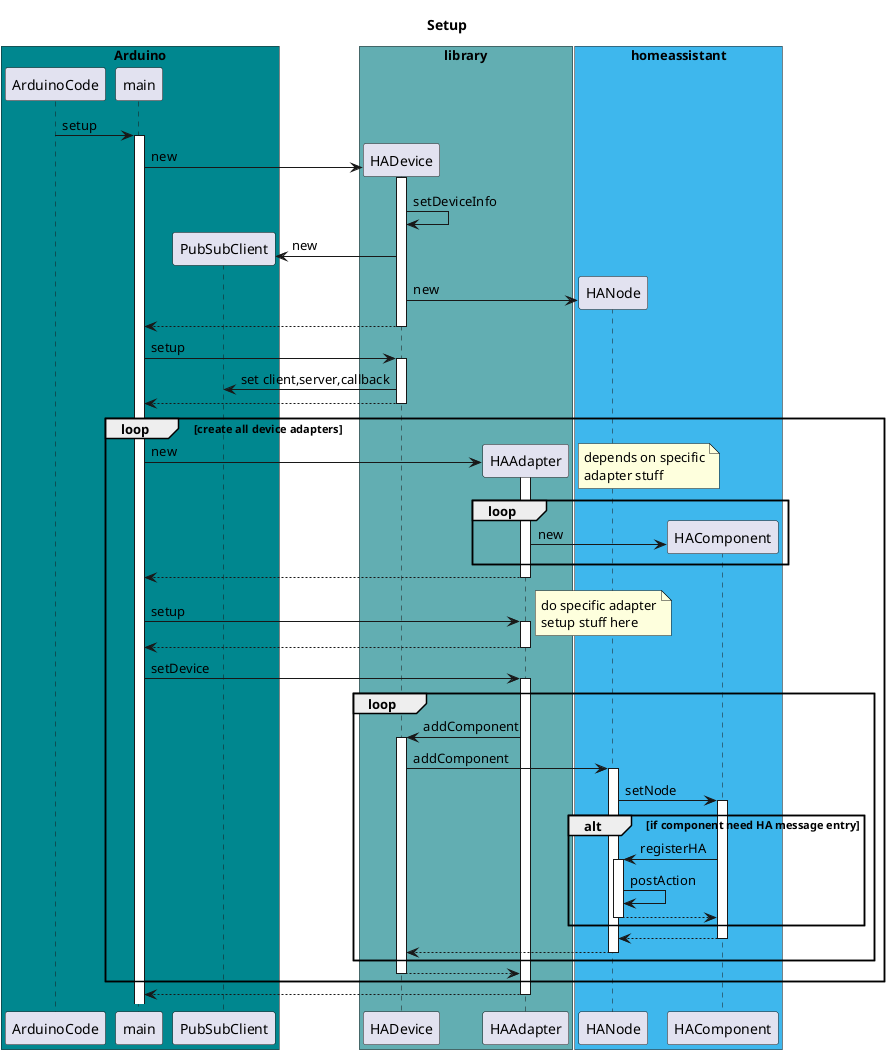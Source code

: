 @startuml
title Setup

box "Arduino" #00878F
participant ArduinoCode
participant main
participant PubSubClient
end box

box "library" #62AEB2
participant HADevice
participant HAAdapter
end box

box "homeassistant" #3eb7ed
participant HANode
participant HAComponent
end box



ArduinoCode->main : setup
activate main
create HADevice
main->HADevice : new
activate HADevice
HADevice->HADevice : setDeviceInfo
create PubSubClient
HADevice->PubSubClient : new
create HANode
HADevice->HANode : new
return
main->HADevice:setup
activate HADevice
HADevice->PubSubClient : set client,server,callback
return


loop create all device adapters
	create HAAdapter
	main->HAAdapter : new
	activate HAAdapter
	loop
		note right : depends on specific\nadapter stuff
		create HAComponent
		HAAdapter->HAComponent : new
	end
	return

	main->HAAdapter : setup
	activate HAAdapter
	note right : do specific adapter\nsetup stuff here
	return

	main->HAAdapter : setDevice
	activate HAAdapter
	loop
		HAAdapter->HADevice : addComponent
		activate HADevice
		HADevice->HANode : addComponent
		activate HANode
		HANode->HAComponent : setNode
		alt if component need HA message entry
			activate HAComponent
			HAComponent->HANode:registerHA
			activate HANode
			HANode->HANode:postAction
			return
		end
		return
		return
	end
	return
end
return
@enduml
